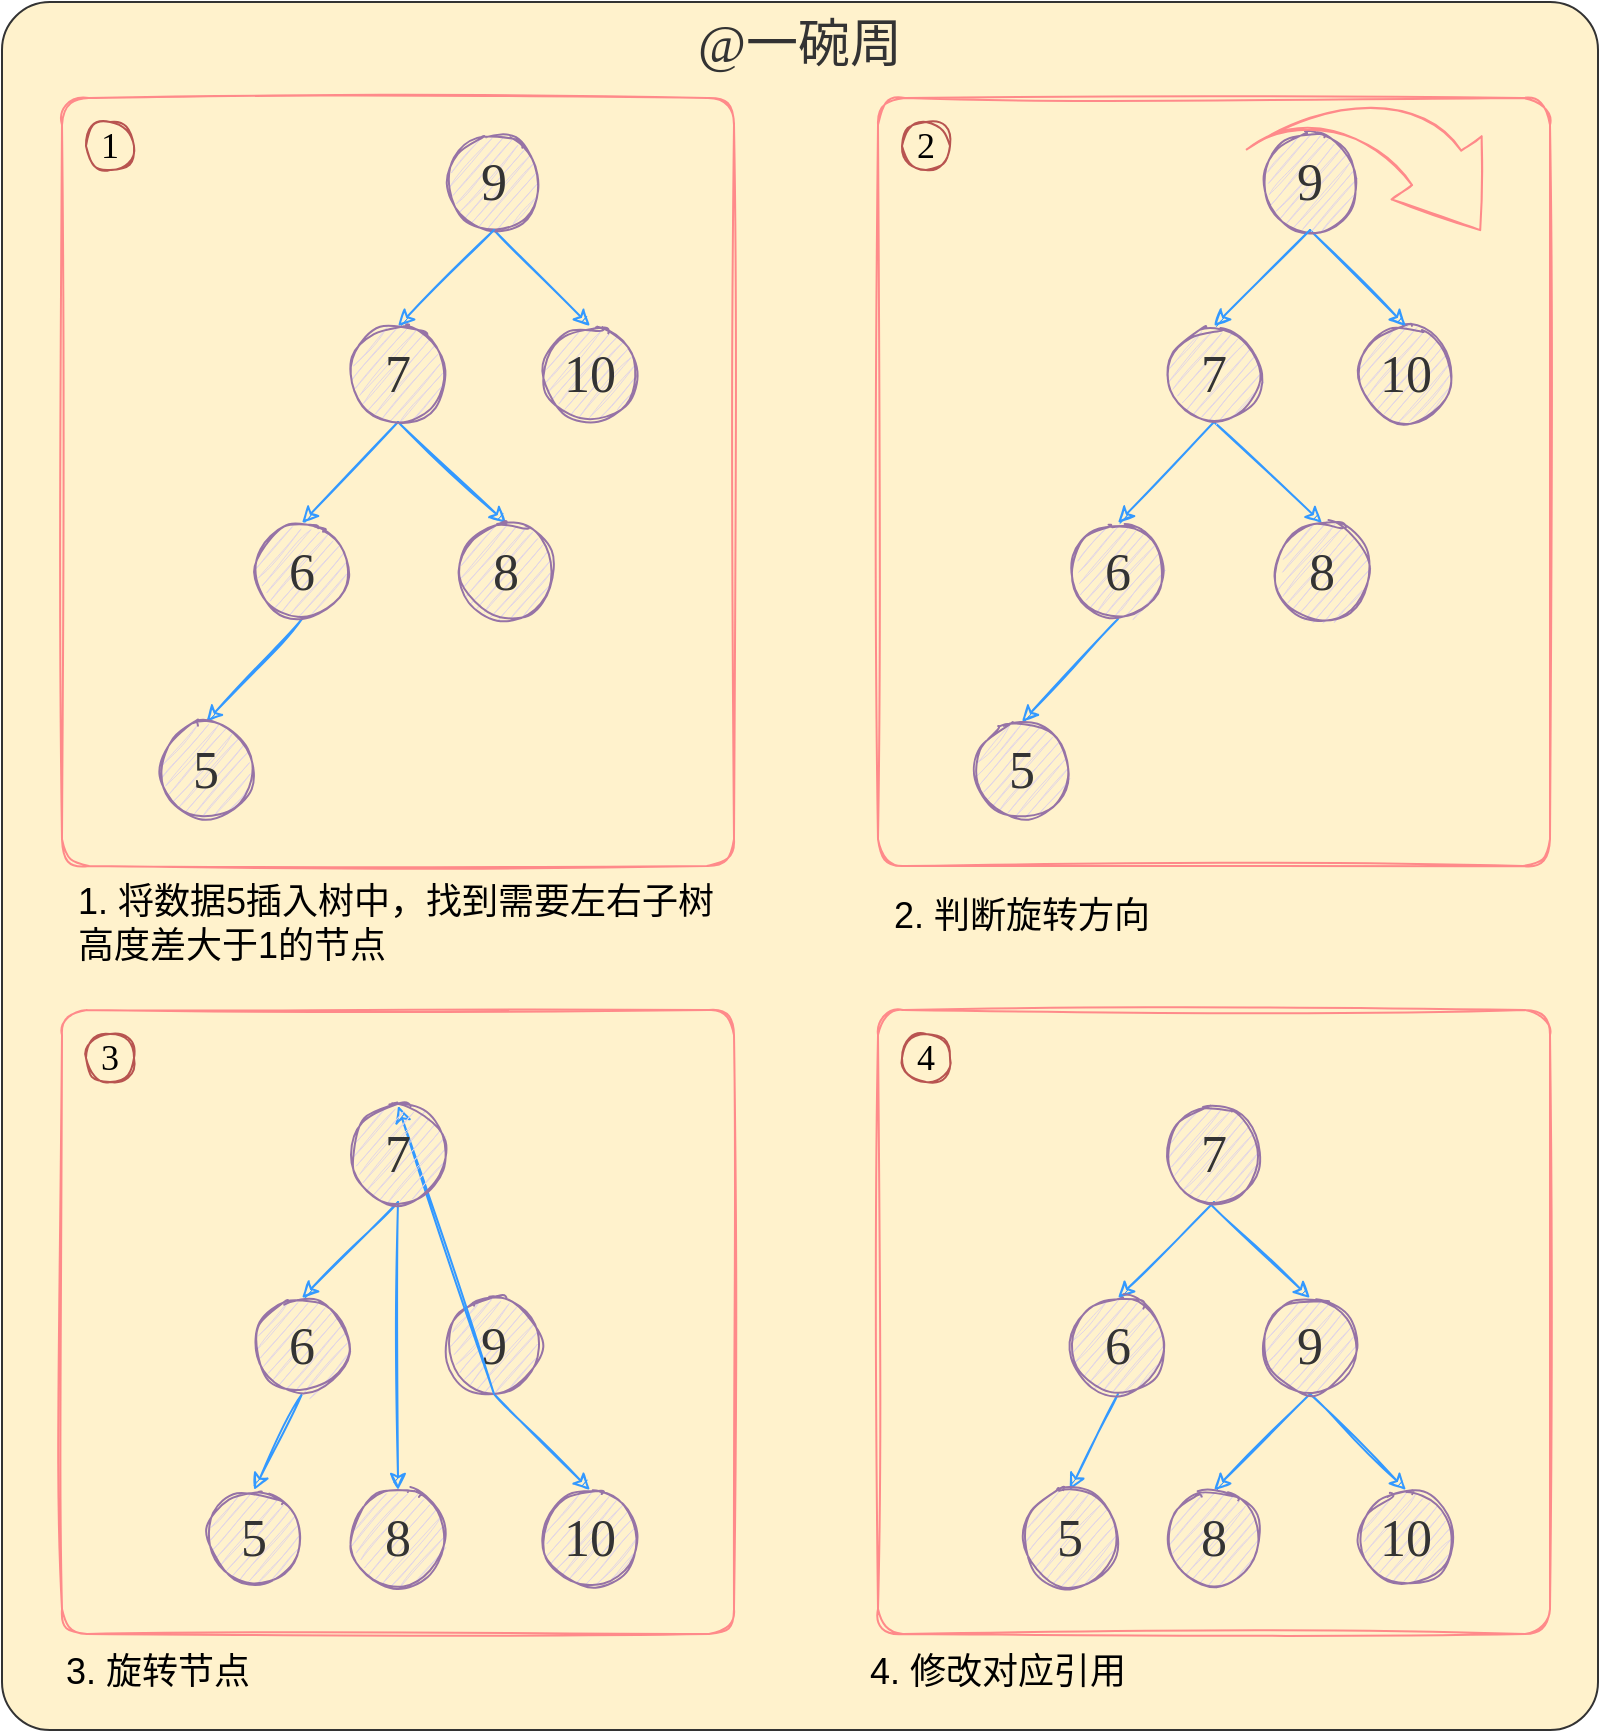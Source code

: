 <mxfile version="16.5.1" type="device"><diagram id="sbTQmbd6wwS1U6yTLp65" name="第 1 页"><mxGraphModel dx="431" dy="1224" grid="1" gridSize="6" guides="1" tooltips="1" connect="1" arrows="1" fold="1" page="0" pageScale="1" pageWidth="827" pageHeight="1169" math="0" shadow="0"><root><mxCell id="0"/><mxCell id="1" parent="0"/><mxCell id="a_pij_RODUTiqi3gMC6g-67" value="" style="rounded=1;whiteSpace=wrap;html=1;sketch=0;fillStyle=auto;fontFamily=Comic Sans MS;fontSize=26;strokeColor=#333333;fillColor=#fff2cc;arcSize=3;" vertex="1" parent="1"><mxGeometry x="1866" y="192" width="798" height="864" as="geometry"/></mxCell><mxCell id="a_pij_RODUTiqi3gMC6g-68" value="@一碗周" style="text;html=1;strokeColor=none;fillColor=none;align=center;verticalAlign=middle;whiteSpace=wrap;rounded=0;sketch=1;fillStyle=auto;fontFamily=Comic Sans MS;fontSize=26;fontColor=#333333;" vertex="1" parent="1"><mxGeometry x="2205" y="198" width="120" height="30" as="geometry"/></mxCell><mxCell id="rxAGCjy9rbUy3xPKVwOK-16" style="edgeStyle=none;rounded=0;sketch=1;orthogonalLoop=1;jettySize=auto;html=1;exitX=0.5;exitY=1;exitDx=0;exitDy=0;strokeColor=#9673A6;" parent="1" edge="1"><mxGeometry relative="1" as="geometry"><mxPoint x="560" y="560" as="sourcePoint"/></mxGeometry></mxCell><mxCell id="a_pij_RODUTiqi3gMC6g-1" value="" style="rounded=1;whiteSpace=wrap;html=1;fontSize=18;fillColor=none;strokeColor=#FF8A8A;sketch=1;arcSize=4;" vertex="1" parent="1"><mxGeometry x="1896" y="240" width="336" height="384" as="geometry"/></mxCell><mxCell id="a_pij_RODUTiqi3gMC6g-2" value="&lt;font style=&quot;font-size: 26px&quot; face=&quot;Comic Sans MS&quot; color=&quot;#333333&quot;&gt;10&lt;/font&gt;" style="ellipse;whiteSpace=wrap;html=1;fillColor=#e1d5e7;strokeColor=#9673a6;sketch=1;fillStyle=auto;" vertex="1" parent="1"><mxGeometry x="2136" y="354" width="48" height="48" as="geometry"/></mxCell><mxCell id="a_pij_RODUTiqi3gMC6g-3" style="edgeStyle=none;rounded=0;sketch=1;orthogonalLoop=1;jettySize=auto;html=1;exitX=0.5;exitY=1;exitDx=0;exitDy=0;entryX=0.5;entryY=0;entryDx=0;entryDy=0;fontFamily=Comic Sans MS;fontSize=18;startArrow=none;startFill=0;endArrow=classic;endFill=1;strokeColor=#3399FF;" edge="1" parent="1" source="a_pij_RODUTiqi3gMC6g-9" target="a_pij_RODUTiqi3gMC6g-7"><mxGeometry relative="1" as="geometry"/></mxCell><mxCell id="a_pij_RODUTiqi3gMC6g-4" style="edgeStyle=none;rounded=0;sketch=1;orthogonalLoop=1;jettySize=auto;html=1;exitX=0.5;exitY=1;exitDx=0;exitDy=0;entryX=0.5;entryY=0;entryDx=0;entryDy=0;fontFamily=Comic Sans MS;fontSize=18;startArrow=none;startFill=0;endArrow=classic;endFill=1;strokeColor=#3399FF;" edge="1" parent="1" source="a_pij_RODUTiqi3gMC6g-5" target="a_pij_RODUTiqi3gMC6g-2"><mxGeometry relative="1" as="geometry"/></mxCell><mxCell id="a_pij_RODUTiqi3gMC6g-5" value="&lt;font style=&quot;font-size: 26px&quot; face=&quot;Comic Sans MS&quot; color=&quot;#333333&quot;&gt;9&lt;/font&gt;" style="ellipse;whiteSpace=wrap;html=1;fillColor=#e1d5e7;strokeColor=#9673a6;sketch=1;fillStyle=auto;" vertex="1" parent="1"><mxGeometry x="2088" y="258" width="48" height="48" as="geometry"/></mxCell><mxCell id="a_pij_RODUTiqi3gMC6g-6" style="edgeStyle=none;rounded=0;sketch=1;orthogonalLoop=1;jettySize=auto;html=1;exitX=0.5;exitY=1;exitDx=0;exitDy=0;entryX=0.5;entryY=0;entryDx=0;entryDy=0;fontFamily=Comic Sans MS;fontSize=18;endArrow=classic;endFill=1;strokeColor=#3399FF;" edge="1" parent="1" source="a_pij_RODUTiqi3gMC6g-5" target="a_pij_RODUTiqi3gMC6g-9"><mxGeometry relative="1" as="geometry"/></mxCell><mxCell id="a_pij_RODUTiqi3gMC6g-7" value="&lt;font style=&quot;font-size: 26px&quot; face=&quot;Comic Sans MS&quot; color=&quot;#333333&quot;&gt;8&lt;/font&gt;" style="ellipse;whiteSpace=wrap;html=1;fillColor=#e1d5e7;strokeColor=#9673a6;sketch=1;fillStyle=auto;" vertex="1" parent="1"><mxGeometry x="2094" y="452.5" width="48" height="48" as="geometry"/></mxCell><mxCell id="a_pij_RODUTiqi3gMC6g-8" style="edgeStyle=none;rounded=0;sketch=1;orthogonalLoop=1;jettySize=auto;html=1;exitX=0.5;exitY=1;exitDx=0;exitDy=0;entryX=0.5;entryY=0;entryDx=0;entryDy=0;fontFamily=Comic Sans MS;fontSize=18;endArrow=classic;endFill=1;strokeColor=#3399FF;" edge="1" parent="1" source="a_pij_RODUTiqi3gMC6g-9" target="a_pij_RODUTiqi3gMC6g-10"><mxGeometry relative="1" as="geometry"/></mxCell><mxCell id="a_pij_RODUTiqi3gMC6g-9" value="&lt;font style=&quot;font-size: 26px&quot; face=&quot;Comic Sans MS&quot; color=&quot;#333333&quot;&gt;7&lt;/font&gt;" style="ellipse;whiteSpace=wrap;html=1;fillColor=#e1d5e7;strokeColor=#9673a6;sketch=1;fillStyle=auto;" vertex="1" parent="1"><mxGeometry x="2040" y="354" width="48" height="48" as="geometry"/></mxCell><mxCell id="a_pij_RODUTiqi3gMC6g-14" style="edgeStyle=none;rounded=0;sketch=1;orthogonalLoop=1;jettySize=auto;html=1;exitX=0.5;exitY=1;exitDx=0;exitDy=0;entryX=0.5;entryY=0;entryDx=0;entryDy=0;fontFamily=Comic Sans MS;fontSize=18;startArrow=none;startFill=0;endArrow=classic;endFill=1;strokeColor=#3399FF;" edge="1" parent="1" source="a_pij_RODUTiqi3gMC6g-10" target="a_pij_RODUTiqi3gMC6g-13"><mxGeometry relative="1" as="geometry"/></mxCell><mxCell id="a_pij_RODUTiqi3gMC6g-10" value="&lt;font color=&quot;#333333&quot; face=&quot;Comic Sans MS&quot;&gt;&lt;span style=&quot;font-size: 26px&quot;&gt;6&lt;/span&gt;&lt;/font&gt;" style="ellipse;whiteSpace=wrap;html=1;fillColor=#e1d5e7;strokeColor=#9673a6;sketch=1;fillStyle=auto;" vertex="1" parent="1"><mxGeometry x="1992" y="452.5" width="48" height="48" as="geometry"/></mxCell><mxCell id="a_pij_RODUTiqi3gMC6g-11" value="&lt;font face=&quot;Comic Sans MS&quot;&gt;1&lt;/font&gt;" style="text;html=1;strokeColor=#b85450;fillColor=none;align=center;verticalAlign=middle;whiteSpace=wrap;rounded=1;sketch=1;fontSize=18;arcSize=50;" vertex="1" parent="1"><mxGeometry x="1908" y="252" width="24" height="24" as="geometry"/></mxCell><mxCell id="a_pij_RODUTiqi3gMC6g-13" value="&lt;font color=&quot;#333333&quot; face=&quot;Comic Sans MS&quot;&gt;&lt;span style=&quot;font-size: 26px&quot;&gt;5&lt;/span&gt;&lt;/font&gt;" style="ellipse;whiteSpace=wrap;html=1;fillColor=#e1d5e7;strokeColor=#9673a6;sketch=1;fillStyle=auto;" vertex="1" parent="1"><mxGeometry x="1944" y="552" width="48" height="48" as="geometry"/></mxCell><mxCell id="a_pij_RODUTiqi3gMC6g-15" value="" style="rounded=1;whiteSpace=wrap;html=1;fontSize=18;fillColor=none;strokeColor=#FF8A8A;sketch=1;arcSize=4;" vertex="1" parent="1"><mxGeometry x="2304" y="240" width="336" height="384" as="geometry"/></mxCell><mxCell id="a_pij_RODUTiqi3gMC6g-16" value="&lt;font style=&quot;font-size: 26px&quot; face=&quot;Comic Sans MS&quot; color=&quot;#333333&quot;&gt;10&lt;/font&gt;" style="ellipse;whiteSpace=wrap;html=1;fillColor=#e1d5e7;strokeColor=#9673a6;sketch=1;fillStyle=auto;" vertex="1" parent="1"><mxGeometry x="2544" y="354" width="48" height="48" as="geometry"/></mxCell><mxCell id="a_pij_RODUTiqi3gMC6g-17" style="edgeStyle=none;rounded=0;sketch=1;orthogonalLoop=1;jettySize=auto;html=1;exitX=0.5;exitY=1;exitDx=0;exitDy=0;entryX=0.5;entryY=0;entryDx=0;entryDy=0;fontFamily=Comic Sans MS;fontSize=18;startArrow=none;startFill=0;endArrow=classic;endFill=1;strokeColor=#3399FF;" edge="1" parent="1" source="a_pij_RODUTiqi3gMC6g-23" target="a_pij_RODUTiqi3gMC6g-21"><mxGeometry relative="1" as="geometry"/></mxCell><mxCell id="a_pij_RODUTiqi3gMC6g-18" style="edgeStyle=none;rounded=0;sketch=1;orthogonalLoop=1;jettySize=auto;html=1;exitX=0.5;exitY=1;exitDx=0;exitDy=0;entryX=0.5;entryY=0;entryDx=0;entryDy=0;fontFamily=Comic Sans MS;fontSize=18;startArrow=none;startFill=0;endArrow=classic;endFill=1;strokeColor=#3399FF;" edge="1" parent="1" source="a_pij_RODUTiqi3gMC6g-19" target="a_pij_RODUTiqi3gMC6g-16"><mxGeometry relative="1" as="geometry"/></mxCell><mxCell id="a_pij_RODUTiqi3gMC6g-19" value="&lt;font style=&quot;font-size: 26px&quot; face=&quot;Comic Sans MS&quot; color=&quot;#333333&quot;&gt;9&lt;/font&gt;" style="ellipse;whiteSpace=wrap;html=1;fillColor=#e1d5e7;strokeColor=#9673a6;sketch=1;fillStyle=auto;" vertex="1" parent="1"><mxGeometry x="2496" y="258" width="48" height="48" as="geometry"/></mxCell><mxCell id="a_pij_RODUTiqi3gMC6g-20" style="edgeStyle=none;rounded=0;sketch=1;orthogonalLoop=1;jettySize=auto;html=1;exitX=0.5;exitY=1;exitDx=0;exitDy=0;entryX=0.5;entryY=0;entryDx=0;entryDy=0;fontFamily=Comic Sans MS;fontSize=18;endArrow=classic;endFill=1;strokeColor=#3399FF;" edge="1" parent="1" source="a_pij_RODUTiqi3gMC6g-19" target="a_pij_RODUTiqi3gMC6g-23"><mxGeometry relative="1" as="geometry"/></mxCell><mxCell id="a_pij_RODUTiqi3gMC6g-21" value="&lt;font style=&quot;font-size: 26px&quot; face=&quot;Comic Sans MS&quot; color=&quot;#333333&quot;&gt;8&lt;/font&gt;" style="ellipse;whiteSpace=wrap;html=1;fillColor=#e1d5e7;strokeColor=#9673a6;sketch=1;fillStyle=auto;" vertex="1" parent="1"><mxGeometry x="2502" y="452.5" width="48" height="48" as="geometry"/></mxCell><mxCell id="a_pij_RODUTiqi3gMC6g-22" style="edgeStyle=none;rounded=0;sketch=1;orthogonalLoop=1;jettySize=auto;html=1;exitX=0.5;exitY=1;exitDx=0;exitDy=0;entryX=0.5;entryY=0;entryDx=0;entryDy=0;fontFamily=Comic Sans MS;fontSize=18;endArrow=classic;endFill=1;strokeColor=#3399FF;" edge="1" parent="1" source="a_pij_RODUTiqi3gMC6g-23" target="a_pij_RODUTiqi3gMC6g-25"><mxGeometry relative="1" as="geometry"/></mxCell><mxCell id="a_pij_RODUTiqi3gMC6g-23" value="&lt;font style=&quot;font-size: 26px&quot; face=&quot;Comic Sans MS&quot; color=&quot;#333333&quot;&gt;7&lt;/font&gt;" style="ellipse;whiteSpace=wrap;html=1;fillColor=#e1d5e7;strokeColor=#9673a6;sketch=1;fillStyle=auto;" vertex="1" parent="1"><mxGeometry x="2448" y="354" width="48" height="48" as="geometry"/></mxCell><mxCell id="a_pij_RODUTiqi3gMC6g-24" style="edgeStyle=none;rounded=0;sketch=1;orthogonalLoop=1;jettySize=auto;html=1;exitX=0.5;exitY=1;exitDx=0;exitDy=0;entryX=0.5;entryY=0;entryDx=0;entryDy=0;fontFamily=Comic Sans MS;fontSize=18;startArrow=none;startFill=0;endArrow=classic;endFill=1;strokeColor=#3399FF;" edge="1" parent="1" source="a_pij_RODUTiqi3gMC6g-25" target="a_pij_RODUTiqi3gMC6g-27"><mxGeometry relative="1" as="geometry"/></mxCell><mxCell id="a_pij_RODUTiqi3gMC6g-25" value="&lt;font color=&quot;#333333&quot; face=&quot;Comic Sans MS&quot;&gt;&lt;span style=&quot;font-size: 26px&quot;&gt;6&lt;/span&gt;&lt;/font&gt;" style="ellipse;whiteSpace=wrap;html=1;fillColor=#e1d5e7;strokeColor=#9673a6;sketch=1;fillStyle=auto;" vertex="1" parent="1"><mxGeometry x="2400" y="452.5" width="48" height="48" as="geometry"/></mxCell><mxCell id="a_pij_RODUTiqi3gMC6g-26" value="&lt;font face=&quot;Comic Sans MS&quot;&gt;2&lt;/font&gt;" style="text;html=1;strokeColor=#b85450;fillColor=none;align=center;verticalAlign=middle;whiteSpace=wrap;rounded=1;sketch=1;fontSize=18;arcSize=50;" vertex="1" parent="1"><mxGeometry x="2316" y="252" width="24" height="24" as="geometry"/></mxCell><mxCell id="a_pij_RODUTiqi3gMC6g-27" value="&lt;font color=&quot;#333333&quot; face=&quot;Comic Sans MS&quot;&gt;&lt;span style=&quot;font-size: 26px&quot;&gt;5&lt;/span&gt;&lt;/font&gt;" style="ellipse;whiteSpace=wrap;html=1;fillColor=#e1d5e7;strokeColor=#9673a6;sketch=1;fillStyle=auto;" vertex="1" parent="1"><mxGeometry x="2352" y="552" width="48" height="48" as="geometry"/></mxCell><mxCell id="a_pij_RODUTiqi3gMC6g-28" value="" style="rounded=1;whiteSpace=wrap;html=1;fontSize=18;fillColor=none;strokeColor=#FF8A8A;sketch=1;arcSize=4;" vertex="1" parent="1"><mxGeometry x="1896" y="696" width="336" height="312" as="geometry"/></mxCell><mxCell id="a_pij_RODUTiqi3gMC6g-29" value="&lt;font style=&quot;font-size: 26px&quot; face=&quot;Comic Sans MS&quot; color=&quot;#333333&quot;&gt;10&lt;/font&gt;" style="ellipse;whiteSpace=wrap;html=1;fillColor=#e1d5e7;strokeColor=#9673a6;sketch=1;fillStyle=auto;" vertex="1" parent="1"><mxGeometry x="2136" y="936" width="48" height="48" as="geometry"/></mxCell><mxCell id="a_pij_RODUTiqi3gMC6g-30" style="edgeStyle=none;rounded=0;sketch=1;orthogonalLoop=1;jettySize=auto;html=1;exitX=0.5;exitY=1;exitDx=0;exitDy=0;entryX=0.5;entryY=0;entryDx=0;entryDy=0;fontFamily=Comic Sans MS;fontSize=18;startArrow=none;startFill=0;endArrow=classic;endFill=1;strokeColor=#3399FF;" edge="1" parent="1" source="a_pij_RODUTiqi3gMC6g-36" target="a_pij_RODUTiqi3gMC6g-34"><mxGeometry relative="1" as="geometry"/></mxCell><mxCell id="a_pij_RODUTiqi3gMC6g-31" style="edgeStyle=none;rounded=0;sketch=1;orthogonalLoop=1;jettySize=auto;html=1;exitX=0.5;exitY=1;exitDx=0;exitDy=0;entryX=0.5;entryY=0;entryDx=0;entryDy=0;fontFamily=Comic Sans MS;fontSize=18;startArrow=none;startFill=0;endArrow=classic;endFill=1;strokeColor=#3399FF;" edge="1" parent="1" source="a_pij_RODUTiqi3gMC6g-32" target="a_pij_RODUTiqi3gMC6g-29"><mxGeometry relative="1" as="geometry"/></mxCell><mxCell id="a_pij_RODUTiqi3gMC6g-32" value="&lt;font style=&quot;font-size: 26px&quot; face=&quot;Comic Sans MS&quot; color=&quot;#333333&quot;&gt;9&lt;/font&gt;" style="ellipse;whiteSpace=wrap;html=1;fillColor=#e1d5e7;strokeColor=#9673a6;sketch=1;fillStyle=auto;" vertex="1" parent="1"><mxGeometry x="2088" y="840" width="48" height="48" as="geometry"/></mxCell><mxCell id="a_pij_RODUTiqi3gMC6g-33" style="edgeStyle=none;rounded=0;sketch=1;orthogonalLoop=1;jettySize=auto;html=1;exitX=0.5;exitY=1;exitDx=0;exitDy=0;entryX=0.5;entryY=0;entryDx=0;entryDy=0;fontFamily=Comic Sans MS;fontSize=18;endArrow=classic;endFill=1;strokeColor=#3399FF;" edge="1" parent="1" source="a_pij_RODUTiqi3gMC6g-32" target="a_pij_RODUTiqi3gMC6g-36"><mxGeometry relative="1" as="geometry"/></mxCell><mxCell id="a_pij_RODUTiqi3gMC6g-34" value="&lt;font style=&quot;font-size: 26px&quot; face=&quot;Comic Sans MS&quot; color=&quot;#333333&quot;&gt;8&lt;/font&gt;" style="ellipse;whiteSpace=wrap;html=1;fillColor=#e1d5e7;strokeColor=#9673a6;sketch=1;fillStyle=auto;" vertex="1" parent="1"><mxGeometry x="2040" y="936" width="48" height="48" as="geometry"/></mxCell><mxCell id="a_pij_RODUTiqi3gMC6g-35" style="edgeStyle=none;rounded=0;sketch=1;orthogonalLoop=1;jettySize=auto;html=1;exitX=0.5;exitY=1;exitDx=0;exitDy=0;entryX=0.5;entryY=0;entryDx=0;entryDy=0;fontFamily=Comic Sans MS;fontSize=18;endArrow=classic;endFill=1;strokeColor=#3399FF;" edge="1" parent="1" source="a_pij_RODUTiqi3gMC6g-36" target="a_pij_RODUTiqi3gMC6g-38"><mxGeometry relative="1" as="geometry"/></mxCell><mxCell id="a_pij_RODUTiqi3gMC6g-36" value="&lt;font style=&quot;font-size: 26px&quot; face=&quot;Comic Sans MS&quot; color=&quot;#333333&quot;&gt;7&lt;/font&gt;" style="ellipse;whiteSpace=wrap;html=1;fillColor=#e1d5e7;strokeColor=#9673a6;sketch=1;fillStyle=auto;" vertex="1" parent="1"><mxGeometry x="2040" y="744" width="48" height="48" as="geometry"/></mxCell><mxCell id="a_pij_RODUTiqi3gMC6g-37" style="edgeStyle=none;rounded=0;sketch=1;orthogonalLoop=1;jettySize=auto;html=1;exitX=0.5;exitY=1;exitDx=0;exitDy=0;entryX=0.5;entryY=0;entryDx=0;entryDy=0;fontFamily=Comic Sans MS;fontSize=18;startArrow=none;startFill=0;endArrow=classic;endFill=1;strokeColor=#3399FF;" edge="1" parent="1" source="a_pij_RODUTiqi3gMC6g-38" target="a_pij_RODUTiqi3gMC6g-40"><mxGeometry relative="1" as="geometry"/></mxCell><mxCell id="a_pij_RODUTiqi3gMC6g-38" value="&lt;font color=&quot;#333333&quot; face=&quot;Comic Sans MS&quot;&gt;&lt;span style=&quot;font-size: 26px&quot;&gt;6&lt;/span&gt;&lt;/font&gt;" style="ellipse;whiteSpace=wrap;html=1;fillColor=#e1d5e7;strokeColor=#9673a6;sketch=1;fillStyle=auto;" vertex="1" parent="1"><mxGeometry x="1992" y="840" width="48" height="48" as="geometry"/></mxCell><mxCell id="a_pij_RODUTiqi3gMC6g-39" value="&lt;font face=&quot;Comic Sans MS&quot;&gt;3&lt;/font&gt;" style="text;html=1;strokeColor=#b85450;fillColor=none;align=center;verticalAlign=middle;whiteSpace=wrap;rounded=1;sketch=1;fontSize=18;arcSize=50;" vertex="1" parent="1"><mxGeometry x="1908" y="708" width="24" height="24" as="geometry"/></mxCell><mxCell id="a_pij_RODUTiqi3gMC6g-40" value="&lt;font color=&quot;#333333&quot; face=&quot;Comic Sans MS&quot;&gt;&lt;span style=&quot;font-size: 26px&quot;&gt;5&lt;/span&gt;&lt;/font&gt;" style="ellipse;whiteSpace=wrap;html=1;fillColor=#e1d5e7;strokeColor=#9673a6;sketch=1;fillStyle=auto;" vertex="1" parent="1"><mxGeometry x="1968" y="936" width="48" height="48" as="geometry"/></mxCell><mxCell id="a_pij_RODUTiqi3gMC6g-54" value="" style="rounded=1;whiteSpace=wrap;html=1;fontSize=18;fillColor=none;strokeColor=#FF8A8A;sketch=1;arcSize=4;" vertex="1" parent="1"><mxGeometry x="2304" y="696" width="336" height="312" as="geometry"/></mxCell><mxCell id="a_pij_RODUTiqi3gMC6g-55" value="&lt;font style=&quot;font-size: 26px&quot; face=&quot;Comic Sans MS&quot; color=&quot;#333333&quot;&gt;10&lt;/font&gt;" style="ellipse;whiteSpace=wrap;html=1;fillColor=#e1d5e7;strokeColor=#9673a6;sketch=1;fillStyle=auto;" vertex="1" parent="1"><mxGeometry x="2544" y="936" width="48" height="48" as="geometry"/></mxCell><mxCell id="a_pij_RODUTiqi3gMC6g-56" style="edgeStyle=none;rounded=0;sketch=1;orthogonalLoop=1;jettySize=auto;html=1;exitX=0.5;exitY=1;exitDx=0;exitDy=0;entryX=0.5;entryY=0;entryDx=0;entryDy=0;fontFamily=Comic Sans MS;fontSize=18;startArrow=none;startFill=0;endArrow=classic;endFill=1;strokeColor=#3399FF;" edge="1" parent="1" source="a_pij_RODUTiqi3gMC6g-58" target="a_pij_RODUTiqi3gMC6g-60"><mxGeometry relative="1" as="geometry"/></mxCell><mxCell id="a_pij_RODUTiqi3gMC6g-57" style="edgeStyle=none;rounded=0;sketch=1;orthogonalLoop=1;jettySize=auto;html=1;exitX=0.5;exitY=1;exitDx=0;exitDy=0;entryX=0.5;entryY=0;entryDx=0;entryDy=0;fontFamily=Comic Sans MS;fontSize=18;startArrow=none;startFill=0;endArrow=classic;endFill=1;strokeColor=#3399FF;" edge="1" parent="1" source="a_pij_RODUTiqi3gMC6g-58" target="a_pij_RODUTiqi3gMC6g-55"><mxGeometry relative="1" as="geometry"/></mxCell><mxCell id="a_pij_RODUTiqi3gMC6g-58" value="&lt;font style=&quot;font-size: 26px&quot; face=&quot;Comic Sans MS&quot; color=&quot;#333333&quot;&gt;9&lt;/font&gt;" style="ellipse;whiteSpace=wrap;html=1;fillColor=#e1d5e7;strokeColor=#9673a6;sketch=1;fillStyle=auto;" vertex="1" parent="1"><mxGeometry x="2496" y="840" width="48" height="48" as="geometry"/></mxCell><mxCell id="a_pij_RODUTiqi3gMC6g-59" style="edgeStyle=none;rounded=0;sketch=1;orthogonalLoop=1;jettySize=auto;html=1;entryX=0.5;entryY=0;entryDx=0;entryDy=0;fontFamily=Comic Sans MS;fontSize=18;endArrow=classic;endFill=1;strokeColor=#3399FF;exitX=0.464;exitY=1.023;exitDx=0;exitDy=0;exitPerimeter=0;" edge="1" parent="1" source="a_pij_RODUTiqi3gMC6g-62" target="a_pij_RODUTiqi3gMC6g-58"><mxGeometry relative="1" as="geometry"/></mxCell><mxCell id="a_pij_RODUTiqi3gMC6g-60" value="&lt;font style=&quot;font-size: 26px&quot; face=&quot;Comic Sans MS&quot; color=&quot;#333333&quot;&gt;8&lt;/font&gt;" style="ellipse;whiteSpace=wrap;html=1;fillColor=#e1d5e7;strokeColor=#9673a6;sketch=1;fillStyle=auto;" vertex="1" parent="1"><mxGeometry x="2448" y="936" width="48" height="48" as="geometry"/></mxCell><mxCell id="a_pij_RODUTiqi3gMC6g-61" style="edgeStyle=none;rounded=0;sketch=1;orthogonalLoop=1;jettySize=auto;html=1;exitX=0.5;exitY=1;exitDx=0;exitDy=0;entryX=0.5;entryY=0;entryDx=0;entryDy=0;fontFamily=Comic Sans MS;fontSize=18;endArrow=classic;endFill=1;strokeColor=#3399FF;" edge="1" parent="1" source="a_pij_RODUTiqi3gMC6g-62" target="a_pij_RODUTiqi3gMC6g-64"><mxGeometry relative="1" as="geometry"/></mxCell><mxCell id="a_pij_RODUTiqi3gMC6g-62" value="&lt;font style=&quot;font-size: 26px&quot; face=&quot;Comic Sans MS&quot; color=&quot;#333333&quot;&gt;7&lt;/font&gt;" style="ellipse;whiteSpace=wrap;html=1;fillColor=#e1d5e7;strokeColor=#9673a6;sketch=1;fillStyle=auto;" vertex="1" parent="1"><mxGeometry x="2448" y="744" width="48" height="48" as="geometry"/></mxCell><mxCell id="a_pij_RODUTiqi3gMC6g-63" style="edgeStyle=none;rounded=0;sketch=1;orthogonalLoop=1;jettySize=auto;html=1;exitX=0.5;exitY=1;exitDx=0;exitDy=0;entryX=0.5;entryY=0;entryDx=0;entryDy=0;fontFamily=Comic Sans MS;fontSize=18;startArrow=none;startFill=0;endArrow=classic;endFill=1;strokeColor=#3399FF;" edge="1" parent="1" source="a_pij_RODUTiqi3gMC6g-64" target="a_pij_RODUTiqi3gMC6g-66"><mxGeometry relative="1" as="geometry"/></mxCell><mxCell id="a_pij_RODUTiqi3gMC6g-64" value="&lt;font color=&quot;#333333&quot; face=&quot;Comic Sans MS&quot;&gt;&lt;span style=&quot;font-size: 26px&quot;&gt;6&lt;/span&gt;&lt;/font&gt;" style="ellipse;whiteSpace=wrap;html=1;fillColor=#e1d5e7;strokeColor=#9673a6;sketch=1;fillStyle=auto;" vertex="1" parent="1"><mxGeometry x="2400" y="840" width="48" height="48" as="geometry"/></mxCell><mxCell id="a_pij_RODUTiqi3gMC6g-65" value="&lt;font face=&quot;Comic Sans MS&quot;&gt;4&lt;/font&gt;" style="text;html=1;strokeColor=#b85450;fillColor=none;align=center;verticalAlign=middle;whiteSpace=wrap;rounded=1;sketch=1;fontSize=18;arcSize=50;" vertex="1" parent="1"><mxGeometry x="2316" y="708" width="24" height="24" as="geometry"/></mxCell><mxCell id="a_pij_RODUTiqi3gMC6g-66" value="&lt;font color=&quot;#333333&quot; face=&quot;Comic Sans MS&quot;&gt;&lt;span style=&quot;font-size: 26px&quot;&gt;5&lt;/span&gt;&lt;/font&gt;" style="ellipse;whiteSpace=wrap;html=1;fillColor=#e1d5e7;strokeColor=#9673a6;sketch=1;fillStyle=auto;" vertex="1" parent="1"><mxGeometry x="2376" y="936" width="48" height="48" as="geometry"/></mxCell><mxCell id="a_pij_RODUTiqi3gMC6g-69" value="1. 将数据5插入树中，找到需要左右子树高度差大于1的节点" style="text;html=1;strokeColor=none;fillColor=none;align=left;verticalAlign=middle;whiteSpace=wrap;rounded=0;fontSize=18;" vertex="1" parent="1"><mxGeometry x="1902" y="630" width="336" height="45" as="geometry"/></mxCell><mxCell id="a_pij_RODUTiqi3gMC6g-70" value="2. 判断旋转方向" style="text;html=1;strokeColor=none;fillColor=none;align=left;verticalAlign=middle;whiteSpace=wrap;rounded=0;fontSize=18;" vertex="1" parent="1"><mxGeometry x="2310" y="636" width="336" height="26" as="geometry"/></mxCell><mxCell id="a_pij_RODUTiqi3gMC6g-71" value="" style="html=1;shadow=0;dashed=0;align=center;verticalAlign=middle;shape=mxgraph.arrows2.jumpInArrow;dy=15;dx=38;arrowHead=55;rounded=1;sketch=1;fontSize=18;strokeColor=#FF8A8A;fillColor=none;rotation=55;" vertex="1" parent="1"><mxGeometry x="2508" y="228" width="100" height="100" as="geometry"/></mxCell><mxCell id="a_pij_RODUTiqi3gMC6g-72" value="3. 旋转节点" style="text;html=1;strokeColor=none;fillColor=none;align=left;verticalAlign=middle;whiteSpace=wrap;rounded=0;fontSize=18;" vertex="1" parent="1"><mxGeometry x="1896" y="1014" width="336" height="26" as="geometry"/></mxCell><mxCell id="a_pij_RODUTiqi3gMC6g-73" value="4. 修改对应引用" style="text;html=1;strokeColor=none;fillColor=none;align=left;verticalAlign=middle;whiteSpace=wrap;rounded=0;fontSize=18;" vertex="1" parent="1"><mxGeometry x="2298" y="1014" width="336" height="26" as="geometry"/></mxCell></root></mxGraphModel></diagram></mxfile>
